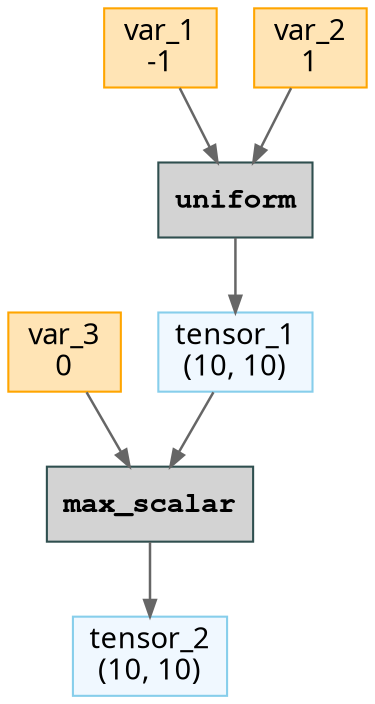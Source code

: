 // Computational Graph
digraph {
	rankdir=TB
	node [shape=record]
	134789190584880 [label="tensor_1
(10, 10)" color=skyblue fillcolor=aliceblue fontname="Sans-Serif" labeljust=l shape=box style=filled]
	134789190592032 [label="var_1
-1" color=orange fillcolor=moccasin fontname="Sans-Serif" labeljust=l shape=box style=filled]
	134789190592512 [label="var_2
1" color=orange fillcolor=moccasin fontname="Sans-Serif" labeljust=l shape=box style=filled]
	134789190584784 [label=uniform color=darkslategray fillcolor=lightgray fontname="Courier Bold" labeljust=l shape=box style=filled]
	134789191071248 [label="tensor_2
(10, 10)" color=skyblue fillcolor=aliceblue fontname="Sans-Serif" labeljust=l shape=box style=filled]
	134789191071056 [label="var_3
0" color=orange fillcolor=moccasin fontname="Sans-Serif" labeljust=l shape=box style=filled]
	134789191070672 [label=max_scalar color=darkslategray fillcolor=lightgray fontname="Courier Bold" labeljust=l shape=box style=filled]
	134789190584784 -> 134789190584880 [arrowsize=0.8 color=gray40 penwidth=1.2]
	134789190592032 -> 134789190584784 [arrowsize=0.8 color=gray40 penwidth=1.2]
	134789190592512 -> 134789190584784 [arrowsize=0.8 color=gray40 penwidth=1.2]
	134789191070672 -> 134789191071248 [arrowsize=0.8 color=gray40 penwidth=1.2]
	134789190584880 -> 134789191070672 [arrowsize=0.8 color=gray40 penwidth=1.2]
	134789191071056 -> 134789191070672 [arrowsize=0.8 color=gray40 penwidth=1.2]
}
